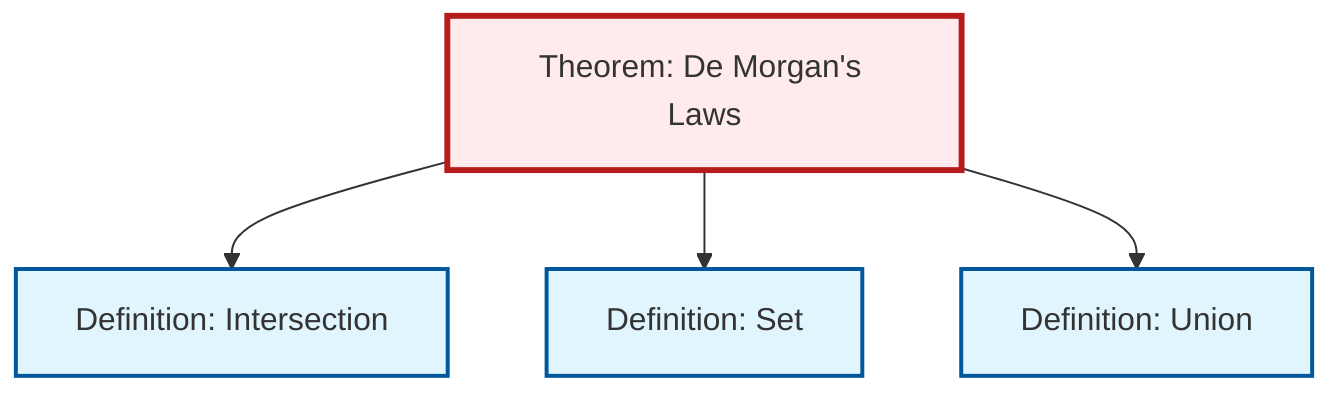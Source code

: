 graph TD
    classDef definition fill:#e1f5fe,stroke:#01579b,stroke-width:2px
    classDef theorem fill:#f3e5f5,stroke:#4a148c,stroke-width:2px
    classDef axiom fill:#fff3e0,stroke:#e65100,stroke-width:2px
    classDef example fill:#e8f5e9,stroke:#1b5e20,stroke-width:2px
    classDef current fill:#ffebee,stroke:#b71c1c,stroke-width:3px
    def-union["Definition: Union"]:::definition
    def-set["Definition: Set"]:::definition
    thm-de-morgan["Theorem: De Morgan's Laws"]:::theorem
    def-intersection["Definition: Intersection"]:::definition
    thm-de-morgan --> def-intersection
    thm-de-morgan --> def-set
    thm-de-morgan --> def-union
    class thm-de-morgan current